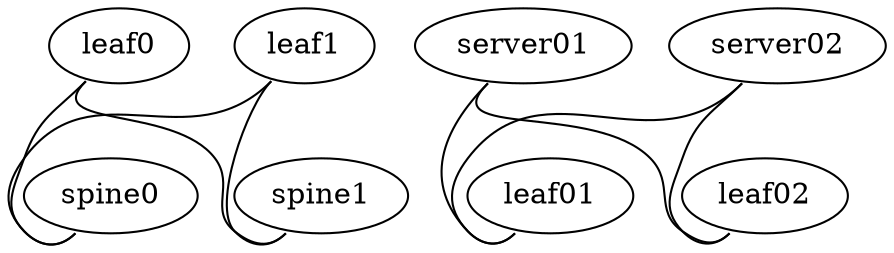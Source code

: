 graph "sample_topology" {
  "spine0" [ function="spine" memory="1024" os="cumulus-vx-5.5.0" cpu="1"]
  "spine1" [ function="spine" memory="1024" os="cumulus-vx-5.5.0" cpu="1"]
  "leaf0" [ function="leaf" memory="1024" os="cumulus-vx-5.5.0" cpu="1"]
  "leaf1" [ function="leaf" memory="1024" os="cumulus-vx-5.5.0" cpu="1"]
  "server01" [ function="server" memory="1024" os="generic/ubuntu2204" cpu="1"]
  "server02" [ function="server" memory="1024" os="generic/ubuntu2204" cpu="1"]
    "leaf0":"swp1" -- "spine0":"swp1"
    "leaf0":"swp2" -- "spine1":"swp1"
    "leaf1":"swp1" -- "spine0":"swp2"
    "leaf1":"swp2" -- "spine1":"swp2"  
    "server01":"swp1" -- "leaf01":"swp3"
    "server01":"swp2" -- "leaf02":"swp3"
    "server02":"swp1" -- "leaf01":"swp4"
    "server02":"swp2" -- "leaf02":"swp4"
}